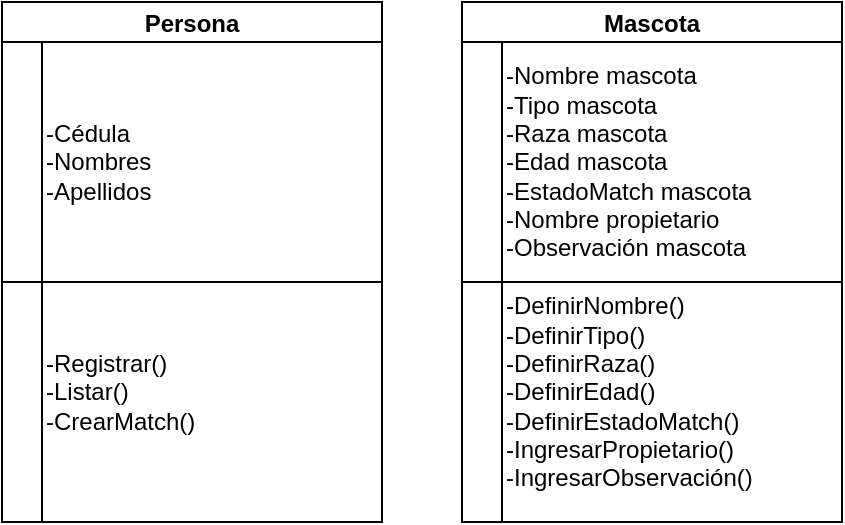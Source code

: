 <mxfile>
    <diagram id="_PkDSTH_ygtT8-cSQGUV" name="Page-1">
        <mxGraphModel dx="894" dy="462" grid="1" gridSize="10" guides="1" tooltips="1" connect="1" arrows="1" fold="1" page="1" pageScale="1" pageWidth="827" pageHeight="1169" math="0" shadow="0">
            <root>
                <mxCell id="0"/>
                <mxCell id="1" parent="0"/>
                <mxCell id="8" value="Mascota" style="swimlane;childLayout=stackLayout;resizeParent=1;resizeParentMax=0;horizontal=1;startSize=20;horizontalStack=0;" vertex="1" parent="1">
                    <mxGeometry x="270" y="40" width="190" height="260" as="geometry"/>
                </mxCell>
                <mxCell id="9" value="" style="swimlane;startSize=20;horizontal=0;" vertex="1" parent="8">
                    <mxGeometry y="20" width="190" height="120" as="geometry"/>
                </mxCell>
                <mxCell id="12" value="-Nombre mascota&lt;br&gt;&lt;div&gt;&lt;span&gt;-Tipo mascota&lt;/span&gt;&lt;/div&gt;-Raza mascota&lt;br&gt;-Edad mascota&lt;br&gt;-EstadoMatch mascota&lt;br&gt;-Nombre propietario&lt;br&gt;-Observación mascota" style="text;html=1;align=left;verticalAlign=middle;resizable=0;points=[];autosize=1;strokeColor=none;fillColor=none;" vertex="1" parent="9">
                    <mxGeometry x="20" y="10" width="140" height="100" as="geometry"/>
                </mxCell>
                <mxCell id="10" value="" style="swimlane;startSize=20;horizontal=0;" vertex="1" parent="8">
                    <mxGeometry y="140" width="190" height="120" as="geometry"/>
                </mxCell>
                <mxCell id="13" value="-DefinirNombre()&lt;br&gt;-DefinirTipo()&lt;br&gt;-DefinirRaza()&lt;br&gt;-DefinirEdad()&lt;br&gt;-DefinirEstadoMatch()&lt;br&gt;-IngresarPropietario()&lt;br&gt;-IngresarObservación()" style="text;html=1;align=left;verticalAlign=middle;resizable=0;points=[];autosize=1;strokeColor=none;fillColor=none;" vertex="1" parent="10">
                    <mxGeometry x="20" y="5" width="140" height="100" as="geometry"/>
                </mxCell>
                <mxCell id="14" value="Persona" style="swimlane;childLayout=stackLayout;resizeParent=1;resizeParentMax=0;horizontal=1;startSize=20;horizontalStack=0;" vertex="1" parent="1">
                    <mxGeometry x="40" y="40" width="190" height="260" as="geometry"/>
                </mxCell>
                <mxCell id="15" value="" style="swimlane;startSize=20;horizontal=0;" vertex="1" parent="14">
                    <mxGeometry y="20" width="190" height="120" as="geometry"/>
                </mxCell>
                <mxCell id="16" value="-Cédula&lt;br&gt;-Nombres&lt;br&gt;-Apellidos" style="text;html=1;align=left;verticalAlign=middle;resizable=0;points=[];autosize=1;strokeColor=none;fillColor=none;" vertex="1" parent="15">
                    <mxGeometry x="20" y="35" width="70" height="50" as="geometry"/>
                </mxCell>
                <mxCell id="17" value="" style="swimlane;startSize=20;horizontal=0;" vertex="1" parent="14">
                    <mxGeometry y="140" width="190" height="120" as="geometry"/>
                </mxCell>
                <mxCell id="18" value="-Registrar()&lt;br&gt;-Listar()&lt;br&gt;-CrearMatch()&lt;br&gt;" style="text;html=1;align=left;verticalAlign=middle;resizable=0;points=[];autosize=1;strokeColor=none;fillColor=none;" vertex="1" parent="17">
                    <mxGeometry x="20" y="30" width="90" height="50" as="geometry"/>
                </mxCell>
            </root>
        </mxGraphModel>
    </diagram>
</mxfile>
